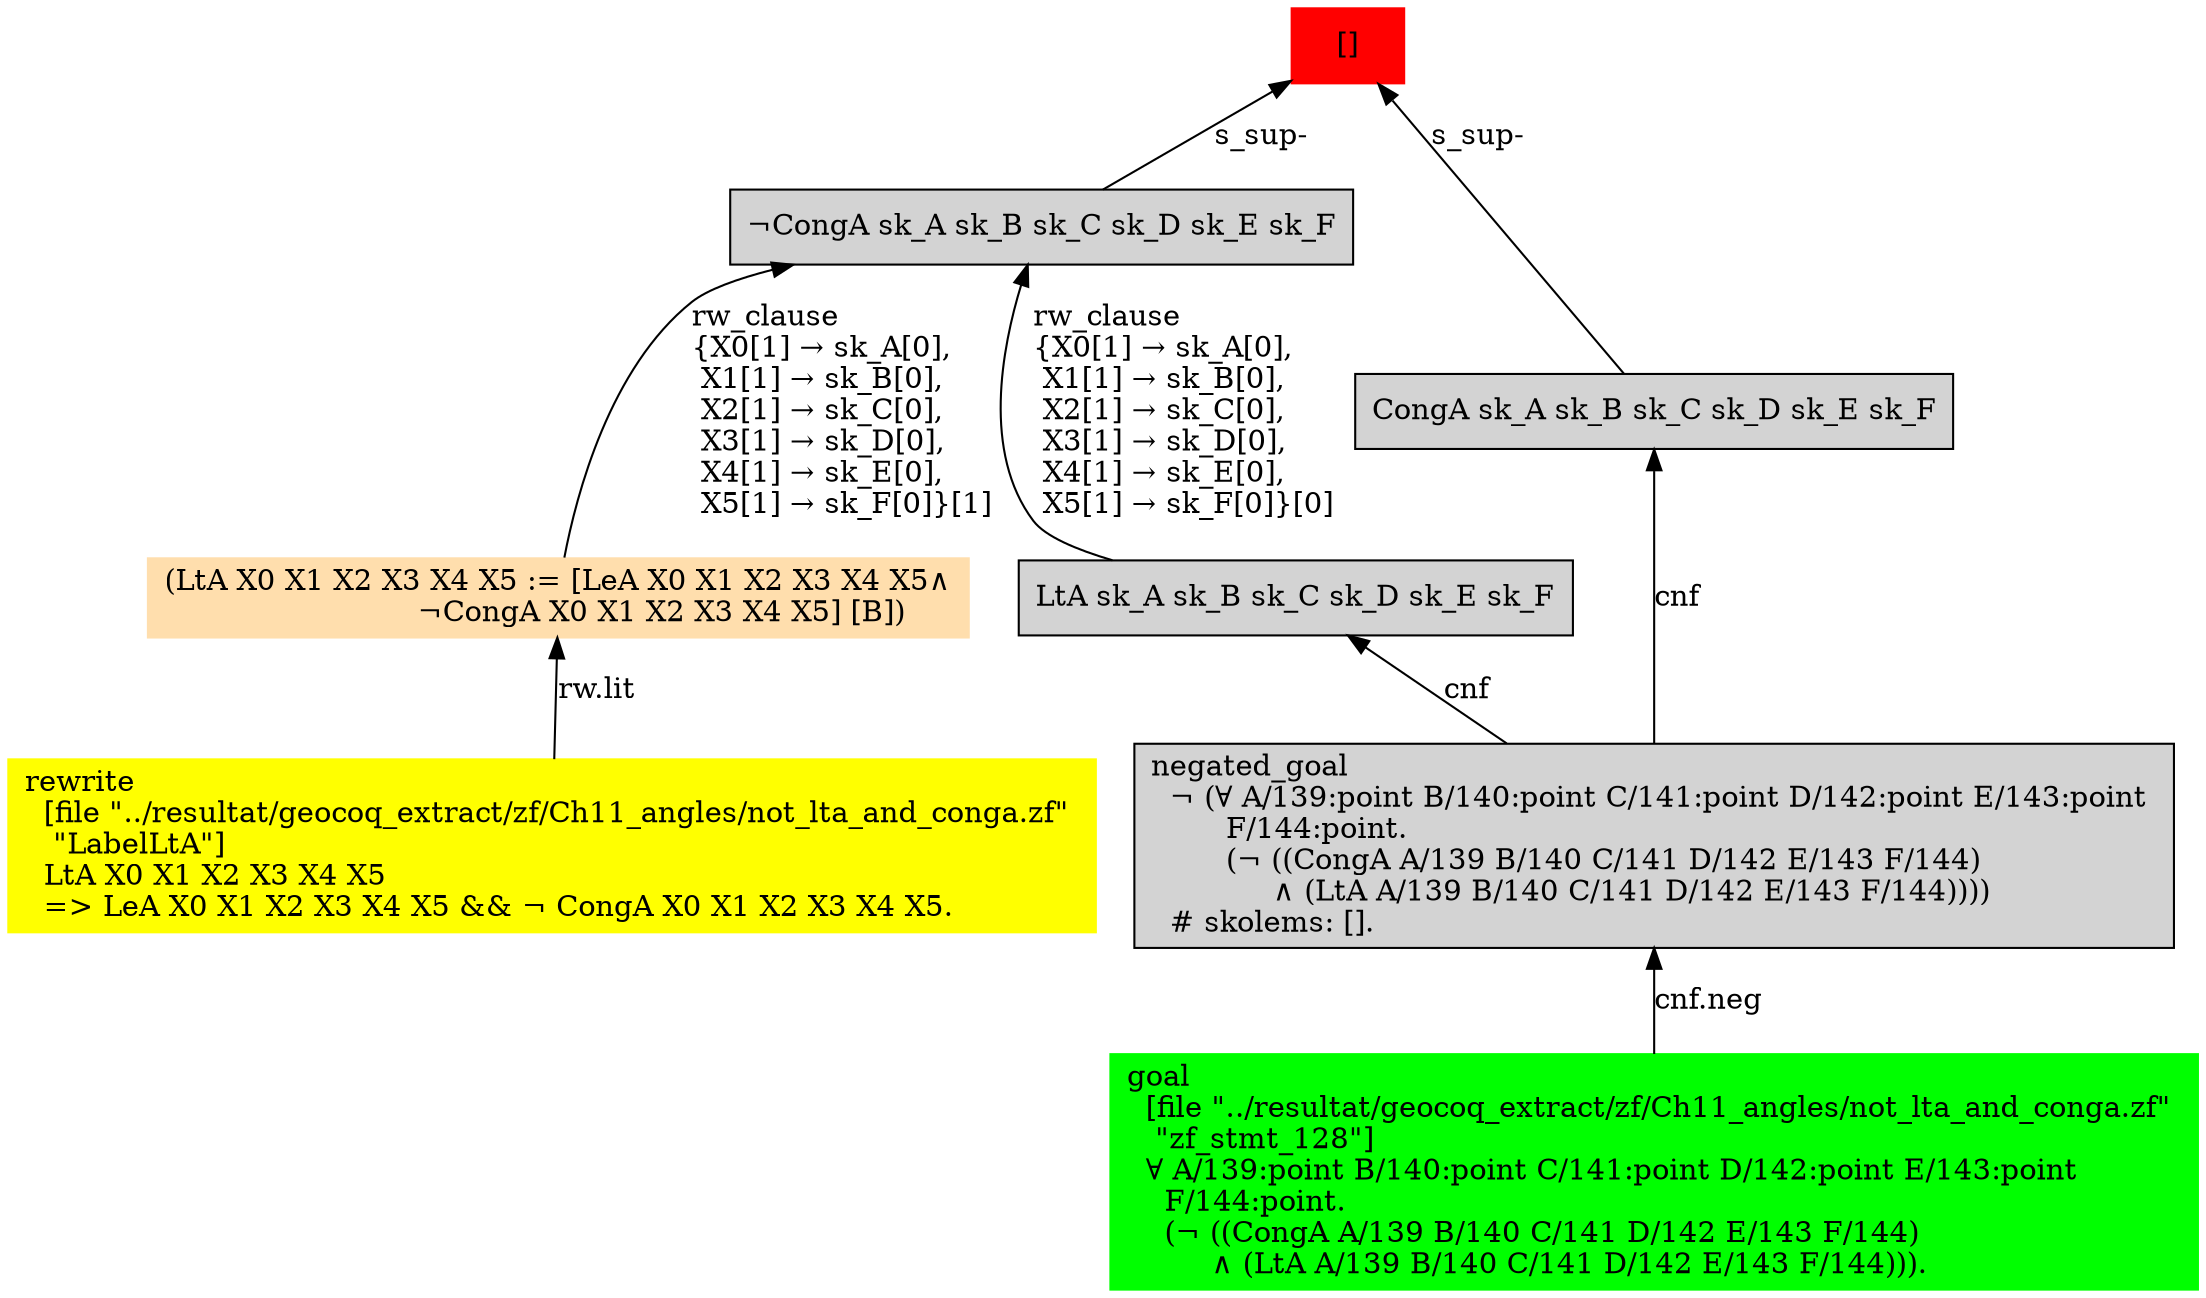digraph "unsat_graph" {
  vertex_0 [color=red, label="[]", shape=box, style=filled];
  vertex_0 -> vertex_1 [label="s_sup-\l", dir="back"];
  vertex_1 [shape=box, label="¬CongA sk_A sk_B sk_C sk_D sk_E sk_F\l", style=filled];
  vertex_1 -> vertex_2 [label="rw_clause\l\{X0[1] → sk_A[0], \l X1[1] → sk_B[0], \l X2[1] → sk_C[0], \l X3[1] → sk_D[0], \l X4[1] → sk_E[0], \l X5[1] → sk_F[0]\}[1]\l", dir="back"];
  vertex_2 [color=navajowhite, shape=box, label="(LtA X0 X1 X2 X3 X4 X5 := [LeA X0 X1 X2 X3 X4 X5∧\l                           ¬CongA X0 X1 X2 X3 X4 X5] [B])\l", style=filled];
  vertex_2 -> vertex_3 [label="rw.lit", dir="back"];
  vertex_3 [color=yellow, shape=box, label="rewrite\l  [file \"../resultat/geocoq_extract/zf/Ch11_angles/not_lta_and_conga.zf\" \l   \"LabelLtA\"]\l  LtA X0 X1 X2 X3 X4 X5\l  =\> LeA X0 X1 X2 X3 X4 X5 && ¬ CongA X0 X1 X2 X3 X4 X5.\l", style=filled];
  vertex_1 -> vertex_4 [label="rw_clause\l\{X0[1] → sk_A[0], \l X1[1] → sk_B[0], \l X2[1] → sk_C[0], \l X3[1] → sk_D[0], \l X4[1] → sk_E[0], \l X5[1] → sk_F[0]\}[0]\l", dir="back"];
  vertex_4 [shape=box, label="LtA sk_A sk_B sk_C sk_D sk_E sk_F\l", style=filled];
  vertex_4 -> vertex_5 [label="cnf", dir="back"];
  vertex_5 [shape=box, label="negated_goal\l  ¬ (∀ A/139:point B/140:point C/141:point D/142:point E/143:point \l        F/144:point.\l        (¬ ((CongA A/139 B/140 C/141 D/142 E/143 F/144)\l             ∧ (LtA A/139 B/140 C/141 D/142 E/143 F/144))))\l  # skolems: [].\l", style=filled];
  vertex_5 -> vertex_6 [label="cnf.neg", dir="back"];
  vertex_6 [color=green, shape=box, label="goal\l  [file \"../resultat/geocoq_extract/zf/Ch11_angles/not_lta_and_conga.zf\" \l   \"zf_stmt_128\"]\l  ∀ A/139:point B/140:point C/141:point D/142:point E/143:point \l    F/144:point.\l    (¬ ((CongA A/139 B/140 C/141 D/142 E/143 F/144)\l         ∧ (LtA A/139 B/140 C/141 D/142 E/143 F/144))).\l", style=filled];
  vertex_0 -> vertex_7 [label="s_sup-\l", dir="back"];
  vertex_7 [shape=box, label="CongA sk_A sk_B sk_C sk_D sk_E sk_F\l", style=filled];
  vertex_7 -> vertex_5 [label="cnf", dir="back"];
  }


